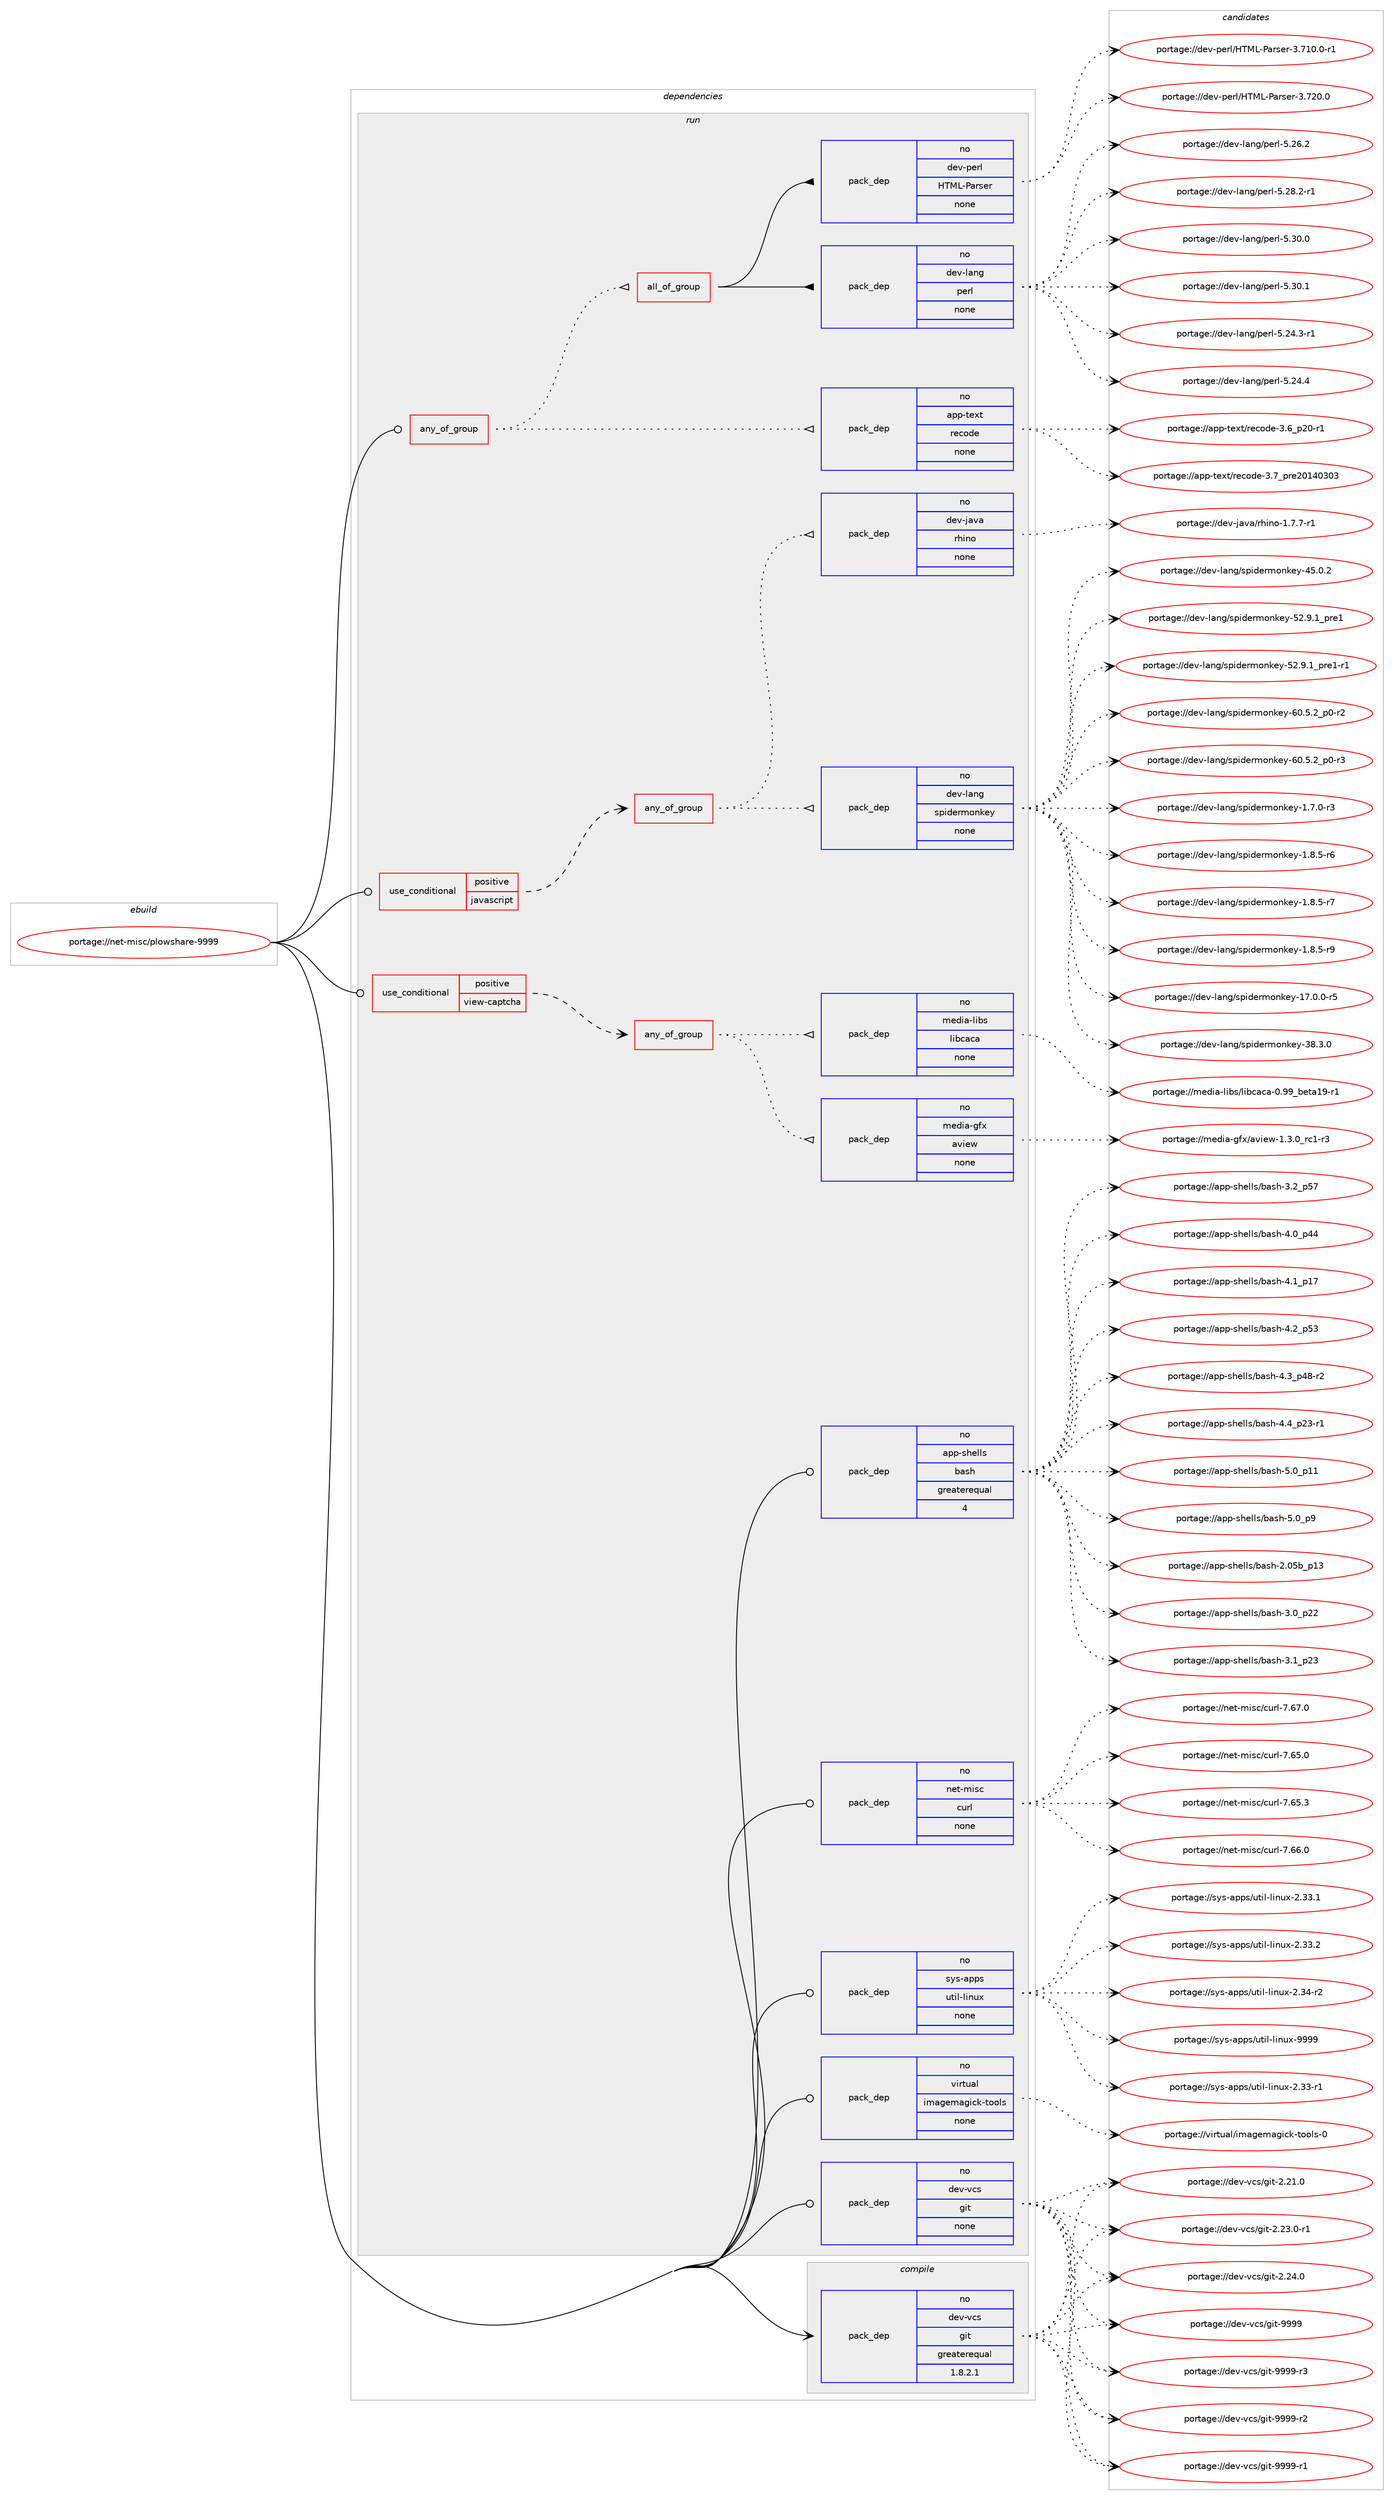digraph prolog {

# *************
# Graph options
# *************

newrank=true;
concentrate=true;
compound=true;
graph [rankdir=LR,fontname=Helvetica,fontsize=10,ranksep=1.5];#, ranksep=2.5, nodesep=0.2];
edge  [arrowhead=vee];
node  [fontname=Helvetica,fontsize=10];

# **********
# The ebuild
# **********

subgraph cluster_leftcol {
color=gray;
rank=same;
label=<<i>ebuild</i>>;
id [label="portage://net-misc/plowshare-9999", color=red, width=4, href="../net-misc/plowshare-9999.svg"];
}

# ****************
# The dependencies
# ****************

subgraph cluster_midcol {
color=gray;
label=<<i>dependencies</i>>;
subgraph cluster_compile {
fillcolor="#eeeeee";
style=filled;
label=<<i>compile</i>>;
subgraph pack270507 {
dependency369066 [label=<<TABLE BORDER="0" CELLBORDER="1" CELLSPACING="0" CELLPADDING="4" WIDTH="220"><TR><TD ROWSPAN="6" CELLPADDING="30">pack_dep</TD></TR><TR><TD WIDTH="110">no</TD></TR><TR><TD>dev-vcs</TD></TR><TR><TD>git</TD></TR><TR><TD>greaterequal</TD></TR><TR><TD>1.8.2.1</TD></TR></TABLE>>, shape=none, color=blue];
}
id:e -> dependency369066:w [weight=20,style="solid",arrowhead="vee"];
}
subgraph cluster_compileandrun {
fillcolor="#eeeeee";
style=filled;
label=<<i>compile and run</i>>;
}
subgraph cluster_run {
fillcolor="#eeeeee";
style=filled;
label=<<i>run</i>>;
subgraph any6007 {
dependency369067 [label=<<TABLE BORDER="0" CELLBORDER="1" CELLSPACING="0" CELLPADDING="4"><TR><TD CELLPADDING="10">any_of_group</TD></TR></TABLE>>, shape=none, color=red];subgraph pack270508 {
dependency369068 [label=<<TABLE BORDER="0" CELLBORDER="1" CELLSPACING="0" CELLPADDING="4" WIDTH="220"><TR><TD ROWSPAN="6" CELLPADDING="30">pack_dep</TD></TR><TR><TD WIDTH="110">no</TD></TR><TR><TD>app-text</TD></TR><TR><TD>recode</TD></TR><TR><TD>none</TD></TR><TR><TD></TD></TR></TABLE>>, shape=none, color=blue];
}
dependency369067:e -> dependency369068:w [weight=20,style="dotted",arrowhead="oinv"];
subgraph all179 {
dependency369069 [label=<<TABLE BORDER="0" CELLBORDER="1" CELLSPACING="0" CELLPADDING="4"><TR><TD CELLPADDING="10">all_of_group</TD></TR></TABLE>>, shape=none, color=red];subgraph pack270509 {
dependency369070 [label=<<TABLE BORDER="0" CELLBORDER="1" CELLSPACING="0" CELLPADDING="4" WIDTH="220"><TR><TD ROWSPAN="6" CELLPADDING="30">pack_dep</TD></TR><TR><TD WIDTH="110">no</TD></TR><TR><TD>dev-lang</TD></TR><TR><TD>perl</TD></TR><TR><TD>none</TD></TR><TR><TD></TD></TR></TABLE>>, shape=none, color=blue];
}
dependency369069:e -> dependency369070:w [weight=20,style="solid",arrowhead="inv"];
subgraph pack270510 {
dependency369071 [label=<<TABLE BORDER="0" CELLBORDER="1" CELLSPACING="0" CELLPADDING="4" WIDTH="220"><TR><TD ROWSPAN="6" CELLPADDING="30">pack_dep</TD></TR><TR><TD WIDTH="110">no</TD></TR><TR><TD>dev-perl</TD></TR><TR><TD>HTML-Parser</TD></TR><TR><TD>none</TD></TR><TR><TD></TD></TR></TABLE>>, shape=none, color=blue];
}
dependency369069:e -> dependency369071:w [weight=20,style="solid",arrowhead="inv"];
}
dependency369067:e -> dependency369069:w [weight=20,style="dotted",arrowhead="oinv"];
}
id:e -> dependency369067:w [weight=20,style="solid",arrowhead="odot"];
subgraph cond92376 {
dependency369072 [label=<<TABLE BORDER="0" CELLBORDER="1" CELLSPACING="0" CELLPADDING="4"><TR><TD ROWSPAN="3" CELLPADDING="10">use_conditional</TD></TR><TR><TD>positive</TD></TR><TR><TD>javascript</TD></TR></TABLE>>, shape=none, color=red];
subgraph any6008 {
dependency369073 [label=<<TABLE BORDER="0" CELLBORDER="1" CELLSPACING="0" CELLPADDING="4"><TR><TD CELLPADDING="10">any_of_group</TD></TR></TABLE>>, shape=none, color=red];subgraph pack270511 {
dependency369074 [label=<<TABLE BORDER="0" CELLBORDER="1" CELLSPACING="0" CELLPADDING="4" WIDTH="220"><TR><TD ROWSPAN="6" CELLPADDING="30">pack_dep</TD></TR><TR><TD WIDTH="110">no</TD></TR><TR><TD>dev-lang</TD></TR><TR><TD>spidermonkey</TD></TR><TR><TD>none</TD></TR><TR><TD></TD></TR></TABLE>>, shape=none, color=blue];
}
dependency369073:e -> dependency369074:w [weight=20,style="dotted",arrowhead="oinv"];
subgraph pack270512 {
dependency369075 [label=<<TABLE BORDER="0" CELLBORDER="1" CELLSPACING="0" CELLPADDING="4" WIDTH="220"><TR><TD ROWSPAN="6" CELLPADDING="30">pack_dep</TD></TR><TR><TD WIDTH="110">no</TD></TR><TR><TD>dev-java</TD></TR><TR><TD>rhino</TD></TR><TR><TD>none</TD></TR><TR><TD></TD></TR></TABLE>>, shape=none, color=blue];
}
dependency369073:e -> dependency369075:w [weight=20,style="dotted",arrowhead="oinv"];
}
dependency369072:e -> dependency369073:w [weight=20,style="dashed",arrowhead="vee"];
}
id:e -> dependency369072:w [weight=20,style="solid",arrowhead="odot"];
subgraph cond92377 {
dependency369076 [label=<<TABLE BORDER="0" CELLBORDER="1" CELLSPACING="0" CELLPADDING="4"><TR><TD ROWSPAN="3" CELLPADDING="10">use_conditional</TD></TR><TR><TD>positive</TD></TR><TR><TD>view-captcha</TD></TR></TABLE>>, shape=none, color=red];
subgraph any6009 {
dependency369077 [label=<<TABLE BORDER="0" CELLBORDER="1" CELLSPACING="0" CELLPADDING="4"><TR><TD CELLPADDING="10">any_of_group</TD></TR></TABLE>>, shape=none, color=red];subgraph pack270513 {
dependency369078 [label=<<TABLE BORDER="0" CELLBORDER="1" CELLSPACING="0" CELLPADDING="4" WIDTH="220"><TR><TD ROWSPAN="6" CELLPADDING="30">pack_dep</TD></TR><TR><TD WIDTH="110">no</TD></TR><TR><TD>media-gfx</TD></TR><TR><TD>aview</TD></TR><TR><TD>none</TD></TR><TR><TD></TD></TR></TABLE>>, shape=none, color=blue];
}
dependency369077:e -> dependency369078:w [weight=20,style="dotted",arrowhead="oinv"];
subgraph pack270514 {
dependency369079 [label=<<TABLE BORDER="0" CELLBORDER="1" CELLSPACING="0" CELLPADDING="4" WIDTH="220"><TR><TD ROWSPAN="6" CELLPADDING="30">pack_dep</TD></TR><TR><TD WIDTH="110">no</TD></TR><TR><TD>media-libs</TD></TR><TR><TD>libcaca</TD></TR><TR><TD>none</TD></TR><TR><TD></TD></TR></TABLE>>, shape=none, color=blue];
}
dependency369077:e -> dependency369079:w [weight=20,style="dotted",arrowhead="oinv"];
}
dependency369076:e -> dependency369077:w [weight=20,style="dashed",arrowhead="vee"];
}
id:e -> dependency369076:w [weight=20,style="solid",arrowhead="odot"];
subgraph pack270515 {
dependency369080 [label=<<TABLE BORDER="0" CELLBORDER="1" CELLSPACING="0" CELLPADDING="4" WIDTH="220"><TR><TD ROWSPAN="6" CELLPADDING="30">pack_dep</TD></TR><TR><TD WIDTH="110">no</TD></TR><TR><TD>app-shells</TD></TR><TR><TD>bash</TD></TR><TR><TD>greaterequal</TD></TR><TR><TD>4</TD></TR></TABLE>>, shape=none, color=blue];
}
id:e -> dependency369080:w [weight=20,style="solid",arrowhead="odot"];
subgraph pack270516 {
dependency369081 [label=<<TABLE BORDER="0" CELLBORDER="1" CELLSPACING="0" CELLPADDING="4" WIDTH="220"><TR><TD ROWSPAN="6" CELLPADDING="30">pack_dep</TD></TR><TR><TD WIDTH="110">no</TD></TR><TR><TD>dev-vcs</TD></TR><TR><TD>git</TD></TR><TR><TD>none</TD></TR><TR><TD></TD></TR></TABLE>>, shape=none, color=blue];
}
id:e -> dependency369081:w [weight=20,style="solid",arrowhead="odot"];
subgraph pack270517 {
dependency369082 [label=<<TABLE BORDER="0" CELLBORDER="1" CELLSPACING="0" CELLPADDING="4" WIDTH="220"><TR><TD ROWSPAN="6" CELLPADDING="30">pack_dep</TD></TR><TR><TD WIDTH="110">no</TD></TR><TR><TD>net-misc</TD></TR><TR><TD>curl</TD></TR><TR><TD>none</TD></TR><TR><TD></TD></TR></TABLE>>, shape=none, color=blue];
}
id:e -> dependency369082:w [weight=20,style="solid",arrowhead="odot"];
subgraph pack270518 {
dependency369083 [label=<<TABLE BORDER="0" CELLBORDER="1" CELLSPACING="0" CELLPADDING="4" WIDTH="220"><TR><TD ROWSPAN="6" CELLPADDING="30">pack_dep</TD></TR><TR><TD WIDTH="110">no</TD></TR><TR><TD>sys-apps</TD></TR><TR><TD>util-linux</TD></TR><TR><TD>none</TD></TR><TR><TD></TD></TR></TABLE>>, shape=none, color=blue];
}
id:e -> dependency369083:w [weight=20,style="solid",arrowhead="odot"];
subgraph pack270519 {
dependency369084 [label=<<TABLE BORDER="0" CELLBORDER="1" CELLSPACING="0" CELLPADDING="4" WIDTH="220"><TR><TD ROWSPAN="6" CELLPADDING="30">pack_dep</TD></TR><TR><TD WIDTH="110">no</TD></TR><TR><TD>virtual</TD></TR><TR><TD>imagemagick-tools</TD></TR><TR><TD>none</TD></TR><TR><TD></TD></TR></TABLE>>, shape=none, color=blue];
}
id:e -> dependency369084:w [weight=20,style="solid",arrowhead="odot"];
}
}

# **************
# The candidates
# **************

subgraph cluster_choices {
rank=same;
color=gray;
label=<<i>candidates</i>>;

subgraph choice270507 {
color=black;
nodesep=1;
choiceportage10010111845118991154710310511645504650494648 [label="portage://dev-vcs/git-2.21.0", color=red, width=4,href="../dev-vcs/git-2.21.0.svg"];
choiceportage100101118451189911547103105116455046505146484511449 [label="portage://dev-vcs/git-2.23.0-r1", color=red, width=4,href="../dev-vcs/git-2.23.0-r1.svg"];
choiceportage10010111845118991154710310511645504650524648 [label="portage://dev-vcs/git-2.24.0", color=red, width=4,href="../dev-vcs/git-2.24.0.svg"];
choiceportage1001011184511899115471031051164557575757 [label="portage://dev-vcs/git-9999", color=red, width=4,href="../dev-vcs/git-9999.svg"];
choiceportage10010111845118991154710310511645575757574511449 [label="portage://dev-vcs/git-9999-r1", color=red, width=4,href="../dev-vcs/git-9999-r1.svg"];
choiceportage10010111845118991154710310511645575757574511450 [label="portage://dev-vcs/git-9999-r2", color=red, width=4,href="../dev-vcs/git-9999-r2.svg"];
choiceportage10010111845118991154710310511645575757574511451 [label="portage://dev-vcs/git-9999-r3", color=red, width=4,href="../dev-vcs/git-9999-r3.svg"];
dependency369066:e -> choiceportage10010111845118991154710310511645504650494648:w [style=dotted,weight="100"];
dependency369066:e -> choiceportage100101118451189911547103105116455046505146484511449:w [style=dotted,weight="100"];
dependency369066:e -> choiceportage10010111845118991154710310511645504650524648:w [style=dotted,weight="100"];
dependency369066:e -> choiceportage1001011184511899115471031051164557575757:w [style=dotted,weight="100"];
dependency369066:e -> choiceportage10010111845118991154710310511645575757574511449:w [style=dotted,weight="100"];
dependency369066:e -> choiceportage10010111845118991154710310511645575757574511450:w [style=dotted,weight="100"];
dependency369066:e -> choiceportage10010111845118991154710310511645575757574511451:w [style=dotted,weight="100"];
}
subgraph choice270508 {
color=black;
nodesep=1;
choiceportage97112112451161011201164711410199111100101455146549511250484511449 [label="portage://app-text/recode-3.6_p20-r1", color=red, width=4,href="../app-text/recode-3.6_p20-r1.svg"];
choiceportage9711211245116101120116471141019911110010145514655951121141015048495248514851 [label="portage://app-text/recode-3.7_pre20140303", color=red, width=4,href="../app-text/recode-3.7_pre20140303.svg"];
dependency369068:e -> choiceportage97112112451161011201164711410199111100101455146549511250484511449:w [style=dotted,weight="100"];
dependency369068:e -> choiceportage9711211245116101120116471141019911110010145514655951121141015048495248514851:w [style=dotted,weight="100"];
}
subgraph choice270509 {
color=black;
nodesep=1;
choiceportage100101118451089711010347112101114108455346505246514511449 [label="portage://dev-lang/perl-5.24.3-r1", color=red, width=4,href="../dev-lang/perl-5.24.3-r1.svg"];
choiceportage10010111845108971101034711210111410845534650524652 [label="portage://dev-lang/perl-5.24.4", color=red, width=4,href="../dev-lang/perl-5.24.4.svg"];
choiceportage10010111845108971101034711210111410845534650544650 [label="portage://dev-lang/perl-5.26.2", color=red, width=4,href="../dev-lang/perl-5.26.2.svg"];
choiceportage100101118451089711010347112101114108455346505646504511449 [label="portage://dev-lang/perl-5.28.2-r1", color=red, width=4,href="../dev-lang/perl-5.28.2-r1.svg"];
choiceportage10010111845108971101034711210111410845534651484648 [label="portage://dev-lang/perl-5.30.0", color=red, width=4,href="../dev-lang/perl-5.30.0.svg"];
choiceportage10010111845108971101034711210111410845534651484649 [label="portage://dev-lang/perl-5.30.1", color=red, width=4,href="../dev-lang/perl-5.30.1.svg"];
dependency369070:e -> choiceportage100101118451089711010347112101114108455346505246514511449:w [style=dotted,weight="100"];
dependency369070:e -> choiceportage10010111845108971101034711210111410845534650524652:w [style=dotted,weight="100"];
dependency369070:e -> choiceportage10010111845108971101034711210111410845534650544650:w [style=dotted,weight="100"];
dependency369070:e -> choiceportage100101118451089711010347112101114108455346505646504511449:w [style=dotted,weight="100"];
dependency369070:e -> choiceportage10010111845108971101034711210111410845534651484648:w [style=dotted,weight="100"];
dependency369070:e -> choiceportage10010111845108971101034711210111410845534651484649:w [style=dotted,weight="100"];
}
subgraph choice270510 {
color=black;
nodesep=1;
choiceportage10010111845112101114108477284777645809711411510111445514655494846484511449 [label="portage://dev-perl/HTML-Parser-3.710.0-r1", color=red, width=4,href="../dev-perl/HTML-Parser-3.710.0-r1.svg"];
choiceportage1001011184511210111410847728477764580971141151011144551465550484648 [label="portage://dev-perl/HTML-Parser-3.720.0", color=red, width=4,href="../dev-perl/HTML-Parser-3.720.0.svg"];
dependency369071:e -> choiceportage10010111845112101114108477284777645809711411510111445514655494846484511449:w [style=dotted,weight="100"];
dependency369071:e -> choiceportage1001011184511210111410847728477764580971141151011144551465550484648:w [style=dotted,weight="100"];
}
subgraph choice270511 {
color=black;
nodesep=1;
choiceportage1001011184510897110103471151121051001011141091111101071011214549465546484511451 [label="portage://dev-lang/spidermonkey-1.7.0-r3", color=red, width=4,href="../dev-lang/spidermonkey-1.7.0-r3.svg"];
choiceportage1001011184510897110103471151121051001011141091111101071011214549465646534511454 [label="portage://dev-lang/spidermonkey-1.8.5-r6", color=red, width=4,href="../dev-lang/spidermonkey-1.8.5-r6.svg"];
choiceportage1001011184510897110103471151121051001011141091111101071011214549465646534511455 [label="portage://dev-lang/spidermonkey-1.8.5-r7", color=red, width=4,href="../dev-lang/spidermonkey-1.8.5-r7.svg"];
choiceportage1001011184510897110103471151121051001011141091111101071011214549465646534511457 [label="portage://dev-lang/spidermonkey-1.8.5-r9", color=red, width=4,href="../dev-lang/spidermonkey-1.8.5-r9.svg"];
choiceportage100101118451089711010347115112105100101114109111110107101121454955464846484511453 [label="portage://dev-lang/spidermonkey-17.0.0-r5", color=red, width=4,href="../dev-lang/spidermonkey-17.0.0-r5.svg"];
choiceportage10010111845108971101034711511210510010111410911111010710112145515646514648 [label="portage://dev-lang/spidermonkey-38.3.0", color=red, width=4,href="../dev-lang/spidermonkey-38.3.0.svg"];
choiceportage10010111845108971101034711511210510010111410911111010710112145525346484650 [label="portage://dev-lang/spidermonkey-45.0.2", color=red, width=4,href="../dev-lang/spidermonkey-45.0.2.svg"];
choiceportage100101118451089711010347115112105100101114109111110107101121455350465746499511211410149 [label="portage://dev-lang/spidermonkey-52.9.1_pre1", color=red, width=4,href="../dev-lang/spidermonkey-52.9.1_pre1.svg"];
choiceportage1001011184510897110103471151121051001011141091111101071011214553504657464995112114101494511449 [label="portage://dev-lang/spidermonkey-52.9.1_pre1-r1", color=red, width=4,href="../dev-lang/spidermonkey-52.9.1_pre1-r1.svg"];
choiceportage1001011184510897110103471151121051001011141091111101071011214554484653465095112484511450 [label="portage://dev-lang/spidermonkey-60.5.2_p0-r2", color=red, width=4,href="../dev-lang/spidermonkey-60.5.2_p0-r2.svg"];
choiceportage1001011184510897110103471151121051001011141091111101071011214554484653465095112484511451 [label="portage://dev-lang/spidermonkey-60.5.2_p0-r3", color=red, width=4,href="../dev-lang/spidermonkey-60.5.2_p0-r3.svg"];
dependency369074:e -> choiceportage1001011184510897110103471151121051001011141091111101071011214549465546484511451:w [style=dotted,weight="100"];
dependency369074:e -> choiceportage1001011184510897110103471151121051001011141091111101071011214549465646534511454:w [style=dotted,weight="100"];
dependency369074:e -> choiceportage1001011184510897110103471151121051001011141091111101071011214549465646534511455:w [style=dotted,weight="100"];
dependency369074:e -> choiceportage1001011184510897110103471151121051001011141091111101071011214549465646534511457:w [style=dotted,weight="100"];
dependency369074:e -> choiceportage100101118451089711010347115112105100101114109111110107101121454955464846484511453:w [style=dotted,weight="100"];
dependency369074:e -> choiceportage10010111845108971101034711511210510010111410911111010710112145515646514648:w [style=dotted,weight="100"];
dependency369074:e -> choiceportage10010111845108971101034711511210510010111410911111010710112145525346484650:w [style=dotted,weight="100"];
dependency369074:e -> choiceportage100101118451089711010347115112105100101114109111110107101121455350465746499511211410149:w [style=dotted,weight="100"];
dependency369074:e -> choiceportage1001011184510897110103471151121051001011141091111101071011214553504657464995112114101494511449:w [style=dotted,weight="100"];
dependency369074:e -> choiceportage1001011184510897110103471151121051001011141091111101071011214554484653465095112484511450:w [style=dotted,weight="100"];
dependency369074:e -> choiceportage1001011184510897110103471151121051001011141091111101071011214554484653465095112484511451:w [style=dotted,weight="100"];
}
subgraph choice270512 {
color=black;
nodesep=1;
choiceportage100101118451069711897471141041051101114549465546554511449 [label="portage://dev-java/rhino-1.7.7-r1", color=red, width=4,href="../dev-java/rhino-1.7.7-r1.svg"];
dependency369075:e -> choiceportage100101118451069711897471141041051101114549465546554511449:w [style=dotted,weight="100"];
}
subgraph choice270513 {
color=black;
nodesep=1;
choiceportage109101100105974510310212047971181051011194549465146489511499494511451 [label="portage://media-gfx/aview-1.3.0_rc1-r3", color=red, width=4,href="../media-gfx/aview-1.3.0_rc1-r3.svg"];
dependency369078:e -> choiceportage109101100105974510310212047971181051011194549465146489511499494511451:w [style=dotted,weight="100"];
}
subgraph choice270514 {
color=black;
nodesep=1;
choiceportage109101100105974510810598115471081059899979997454846575795981011169749574511449 [label="portage://media-libs/libcaca-0.99_beta19-r1", color=red, width=4,href="../media-libs/libcaca-0.99_beta19-r1.svg"];
dependency369079:e -> choiceportage109101100105974510810598115471081059899979997454846575795981011169749574511449:w [style=dotted,weight="100"];
}
subgraph choice270515 {
color=black;
nodesep=1;
choiceportage9711211245115104101108108115479897115104455046485398951124951 [label="portage://app-shells/bash-2.05b_p13", color=red, width=4,href="../app-shells/bash-2.05b_p13.svg"];
choiceportage971121124511510410110810811547989711510445514648951125050 [label="portage://app-shells/bash-3.0_p22", color=red, width=4,href="../app-shells/bash-3.0_p22.svg"];
choiceportage971121124511510410110810811547989711510445514649951125051 [label="portage://app-shells/bash-3.1_p23", color=red, width=4,href="../app-shells/bash-3.1_p23.svg"];
choiceportage971121124511510410110810811547989711510445514650951125355 [label="portage://app-shells/bash-3.2_p57", color=red, width=4,href="../app-shells/bash-3.2_p57.svg"];
choiceportage971121124511510410110810811547989711510445524648951125252 [label="portage://app-shells/bash-4.0_p44", color=red, width=4,href="../app-shells/bash-4.0_p44.svg"];
choiceportage971121124511510410110810811547989711510445524649951124955 [label="portage://app-shells/bash-4.1_p17", color=red, width=4,href="../app-shells/bash-4.1_p17.svg"];
choiceportage971121124511510410110810811547989711510445524650951125351 [label="portage://app-shells/bash-4.2_p53", color=red, width=4,href="../app-shells/bash-4.2_p53.svg"];
choiceportage9711211245115104101108108115479897115104455246519511252564511450 [label="portage://app-shells/bash-4.3_p48-r2", color=red, width=4,href="../app-shells/bash-4.3_p48-r2.svg"];
choiceportage9711211245115104101108108115479897115104455246529511250514511449 [label="portage://app-shells/bash-4.4_p23-r1", color=red, width=4,href="../app-shells/bash-4.4_p23-r1.svg"];
choiceportage971121124511510410110810811547989711510445534648951124949 [label="portage://app-shells/bash-5.0_p11", color=red, width=4,href="../app-shells/bash-5.0_p11.svg"];
choiceportage9711211245115104101108108115479897115104455346489511257 [label="portage://app-shells/bash-5.0_p9", color=red, width=4,href="../app-shells/bash-5.0_p9.svg"];
dependency369080:e -> choiceportage9711211245115104101108108115479897115104455046485398951124951:w [style=dotted,weight="100"];
dependency369080:e -> choiceportage971121124511510410110810811547989711510445514648951125050:w [style=dotted,weight="100"];
dependency369080:e -> choiceportage971121124511510410110810811547989711510445514649951125051:w [style=dotted,weight="100"];
dependency369080:e -> choiceportage971121124511510410110810811547989711510445514650951125355:w [style=dotted,weight="100"];
dependency369080:e -> choiceportage971121124511510410110810811547989711510445524648951125252:w [style=dotted,weight="100"];
dependency369080:e -> choiceportage971121124511510410110810811547989711510445524649951124955:w [style=dotted,weight="100"];
dependency369080:e -> choiceportage971121124511510410110810811547989711510445524650951125351:w [style=dotted,weight="100"];
dependency369080:e -> choiceportage9711211245115104101108108115479897115104455246519511252564511450:w [style=dotted,weight="100"];
dependency369080:e -> choiceportage9711211245115104101108108115479897115104455246529511250514511449:w [style=dotted,weight="100"];
dependency369080:e -> choiceportage971121124511510410110810811547989711510445534648951124949:w [style=dotted,weight="100"];
dependency369080:e -> choiceportage9711211245115104101108108115479897115104455346489511257:w [style=dotted,weight="100"];
}
subgraph choice270516 {
color=black;
nodesep=1;
choiceportage10010111845118991154710310511645504650494648 [label="portage://dev-vcs/git-2.21.0", color=red, width=4,href="../dev-vcs/git-2.21.0.svg"];
choiceportage100101118451189911547103105116455046505146484511449 [label="portage://dev-vcs/git-2.23.0-r1", color=red, width=4,href="../dev-vcs/git-2.23.0-r1.svg"];
choiceportage10010111845118991154710310511645504650524648 [label="portage://dev-vcs/git-2.24.0", color=red, width=4,href="../dev-vcs/git-2.24.0.svg"];
choiceportage1001011184511899115471031051164557575757 [label="portage://dev-vcs/git-9999", color=red, width=4,href="../dev-vcs/git-9999.svg"];
choiceportage10010111845118991154710310511645575757574511449 [label="portage://dev-vcs/git-9999-r1", color=red, width=4,href="../dev-vcs/git-9999-r1.svg"];
choiceportage10010111845118991154710310511645575757574511450 [label="portage://dev-vcs/git-9999-r2", color=red, width=4,href="../dev-vcs/git-9999-r2.svg"];
choiceportage10010111845118991154710310511645575757574511451 [label="portage://dev-vcs/git-9999-r3", color=red, width=4,href="../dev-vcs/git-9999-r3.svg"];
dependency369081:e -> choiceportage10010111845118991154710310511645504650494648:w [style=dotted,weight="100"];
dependency369081:e -> choiceportage100101118451189911547103105116455046505146484511449:w [style=dotted,weight="100"];
dependency369081:e -> choiceportage10010111845118991154710310511645504650524648:w [style=dotted,weight="100"];
dependency369081:e -> choiceportage1001011184511899115471031051164557575757:w [style=dotted,weight="100"];
dependency369081:e -> choiceportage10010111845118991154710310511645575757574511449:w [style=dotted,weight="100"];
dependency369081:e -> choiceportage10010111845118991154710310511645575757574511450:w [style=dotted,weight="100"];
dependency369081:e -> choiceportage10010111845118991154710310511645575757574511451:w [style=dotted,weight="100"];
}
subgraph choice270517 {
color=black;
nodesep=1;
choiceportage1101011164510910511599479911711410845554654534648 [label="portage://net-misc/curl-7.65.0", color=red, width=4,href="../net-misc/curl-7.65.0.svg"];
choiceportage1101011164510910511599479911711410845554654534651 [label="portage://net-misc/curl-7.65.3", color=red, width=4,href="../net-misc/curl-7.65.3.svg"];
choiceportage1101011164510910511599479911711410845554654544648 [label="portage://net-misc/curl-7.66.0", color=red, width=4,href="../net-misc/curl-7.66.0.svg"];
choiceportage1101011164510910511599479911711410845554654554648 [label="portage://net-misc/curl-7.67.0", color=red, width=4,href="../net-misc/curl-7.67.0.svg"];
dependency369082:e -> choiceportage1101011164510910511599479911711410845554654534648:w [style=dotted,weight="100"];
dependency369082:e -> choiceportage1101011164510910511599479911711410845554654534651:w [style=dotted,weight="100"];
dependency369082:e -> choiceportage1101011164510910511599479911711410845554654544648:w [style=dotted,weight="100"];
dependency369082:e -> choiceportage1101011164510910511599479911711410845554654554648:w [style=dotted,weight="100"];
}
subgraph choice270518 {
color=black;
nodesep=1;
choiceportage1151211154597112112115471171161051084510810511011712045504651514511449 [label="portage://sys-apps/util-linux-2.33-r1", color=red, width=4,href="../sys-apps/util-linux-2.33-r1.svg"];
choiceportage1151211154597112112115471171161051084510810511011712045504651514649 [label="portage://sys-apps/util-linux-2.33.1", color=red, width=4,href="../sys-apps/util-linux-2.33.1.svg"];
choiceportage1151211154597112112115471171161051084510810511011712045504651514650 [label="portage://sys-apps/util-linux-2.33.2", color=red, width=4,href="../sys-apps/util-linux-2.33.2.svg"];
choiceportage1151211154597112112115471171161051084510810511011712045504651524511450 [label="portage://sys-apps/util-linux-2.34-r2", color=red, width=4,href="../sys-apps/util-linux-2.34-r2.svg"];
choiceportage115121115459711211211547117116105108451081051101171204557575757 [label="portage://sys-apps/util-linux-9999", color=red, width=4,href="../sys-apps/util-linux-9999.svg"];
dependency369083:e -> choiceportage1151211154597112112115471171161051084510810511011712045504651514511449:w [style=dotted,weight="100"];
dependency369083:e -> choiceportage1151211154597112112115471171161051084510810511011712045504651514649:w [style=dotted,weight="100"];
dependency369083:e -> choiceportage1151211154597112112115471171161051084510810511011712045504651514650:w [style=dotted,weight="100"];
dependency369083:e -> choiceportage1151211154597112112115471171161051084510810511011712045504651524511450:w [style=dotted,weight="100"];
dependency369083:e -> choiceportage115121115459711211211547117116105108451081051101171204557575757:w [style=dotted,weight="100"];
}
subgraph choice270519 {
color=black;
nodesep=1;
choiceportage1181051141161179710847105109971031011099710310599107451161111111081154548 [label="portage://virtual/imagemagick-tools-0", color=red, width=4,href="../virtual/imagemagick-tools-0.svg"];
dependency369084:e -> choiceportage1181051141161179710847105109971031011099710310599107451161111111081154548:w [style=dotted,weight="100"];
}
}

}
